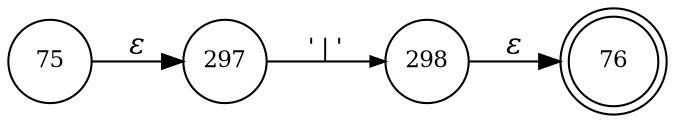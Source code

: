digraph ATN {
rankdir=LR;
s76[fontsize=11, label="76", shape=doublecircle, fixedsize=true, width=.6];
s297[fontsize=11,label="297", shape=circle, fixedsize=true, width=.55, peripheries=1];
s298[fontsize=11,label="298", shape=circle, fixedsize=true, width=.55, peripheries=1];
s75[fontsize=11,label="75", shape=circle, fixedsize=true, width=.55, peripheries=1];
s75 -> s297 [fontname="Times-Italic", label="&epsilon;"];
s297 -> s298 [fontsize=11, fontname="Courier", arrowsize=.7, label = "'|'", arrowhead = normal];
s298 -> s76 [fontname="Times-Italic", label="&epsilon;"];
}